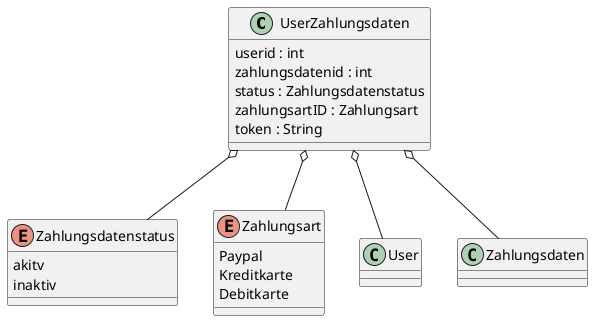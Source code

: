 @startuml User Zahlungsdaten

class UserZahlungsdaten {
    userid : int
    zahlungsdatenid : int
    status : Zahlungsdatenstatus
    zahlungsartID : Zahlungsart
    token : String
}

enum Zahlungsdatenstatus {
    akitv
    inaktiv
}

enum Zahlungsart {
    Paypal
    Kreditkarte
    Debitkarte
}

UserZahlungsdaten o-- User
UserZahlungsdaten o-- Zahlungsdaten
UserZahlungsdaten o-- Zahlungsdatenstatus
UserZahlungsdaten o-- Zahlungsart
@enduml